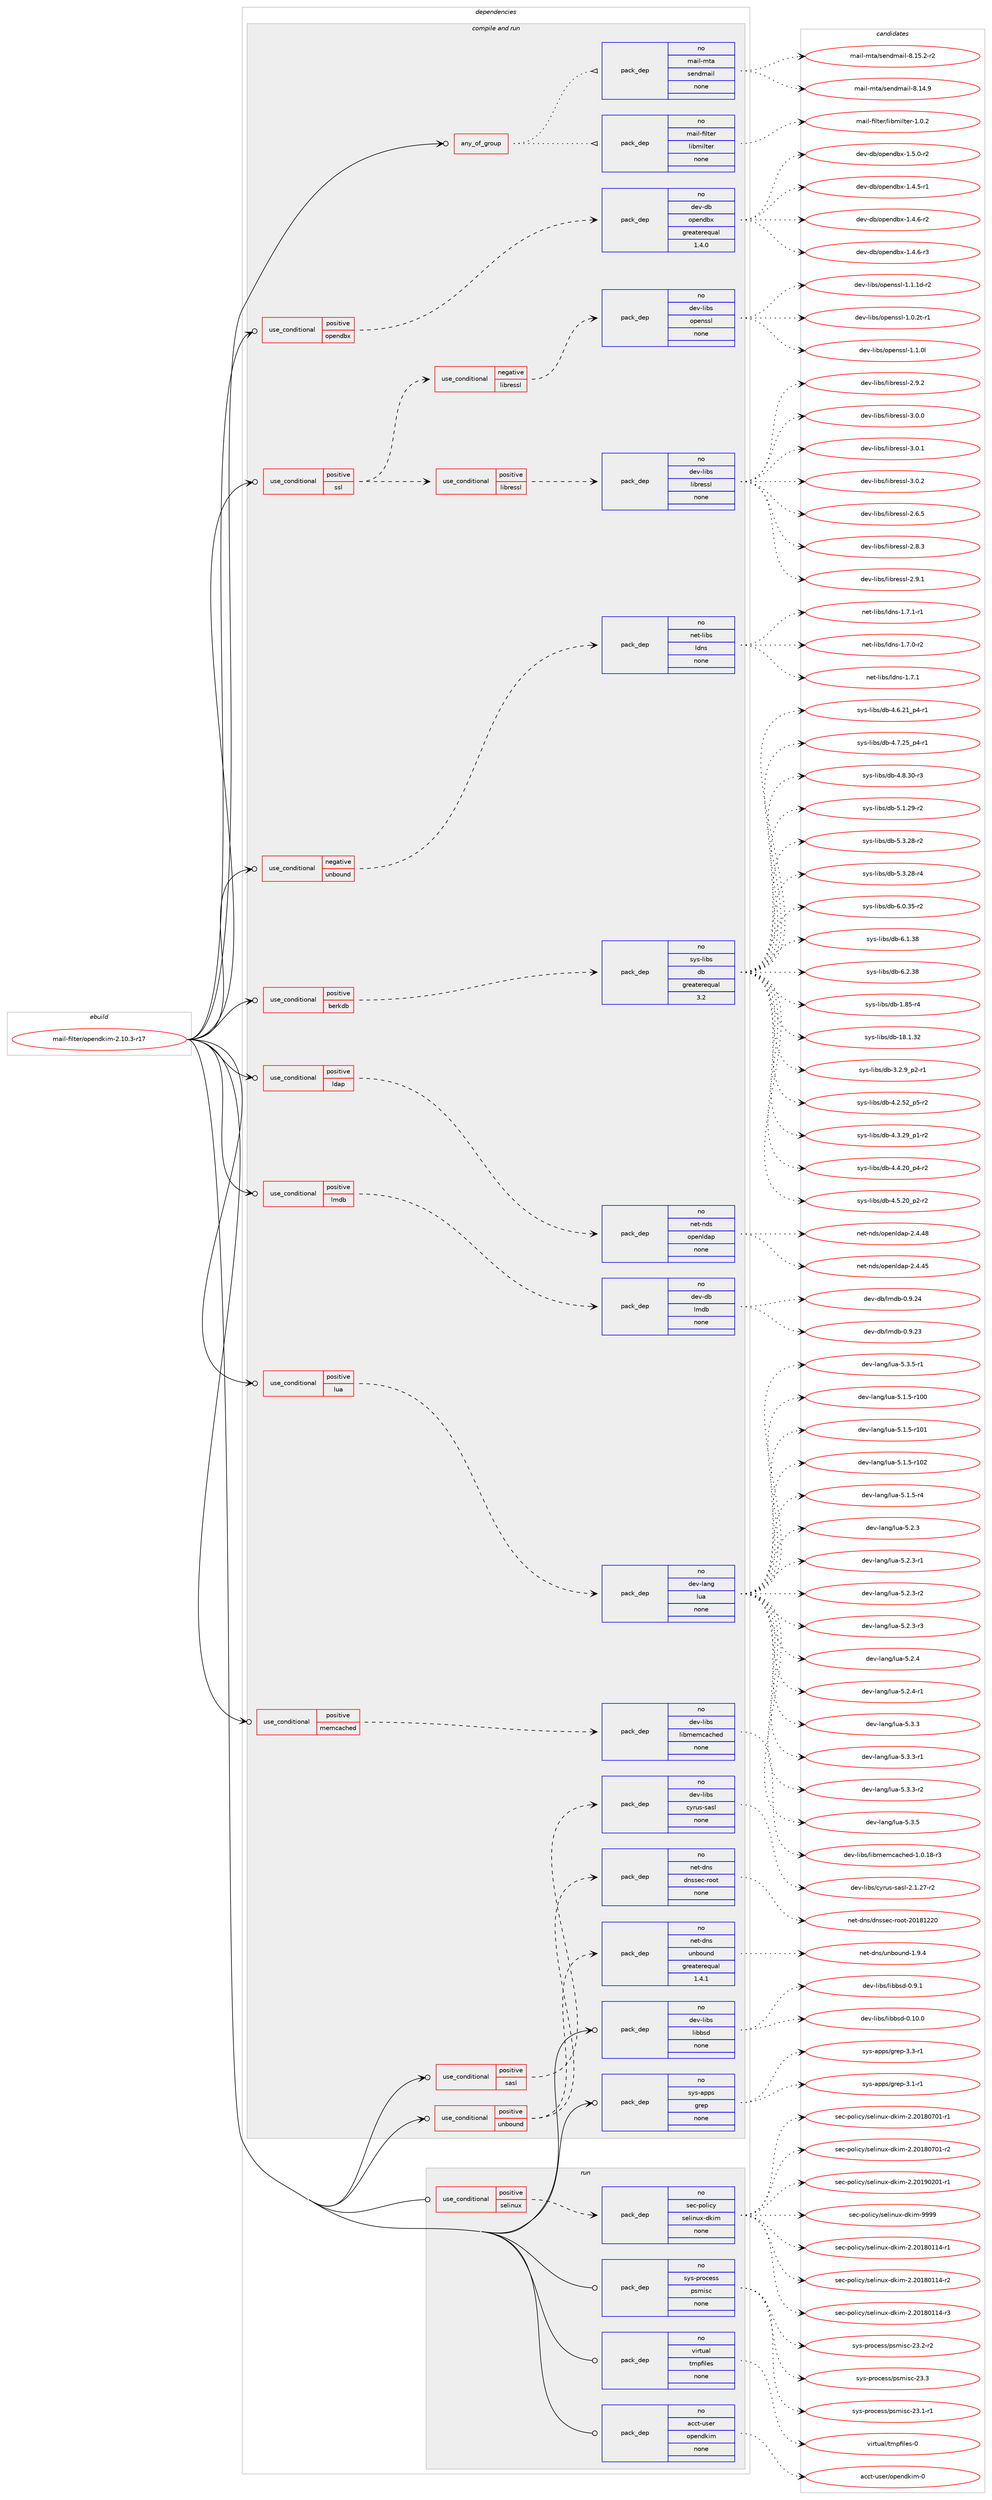 digraph prolog {

# *************
# Graph options
# *************

newrank=true;
concentrate=true;
compound=true;
graph [rankdir=LR,fontname=Helvetica,fontsize=10,ranksep=1.5];#, ranksep=2.5, nodesep=0.2];
edge  [arrowhead=vee];
node  [fontname=Helvetica,fontsize=10];

# **********
# The ebuild
# **********

subgraph cluster_leftcol {
color=gray;
rank=same;
label=<<i>ebuild</i>>;
id [label="mail-filter/opendkim-2.10.3-r17", color=red, width=4, href="../mail-filter/opendkim-2.10.3-r17.svg"];
}

# ****************
# The dependencies
# ****************

subgraph cluster_midcol {
color=gray;
label=<<i>dependencies</i>>;
subgraph cluster_compile {
fillcolor="#eeeeee";
style=filled;
label=<<i>compile</i>>;
}
subgraph cluster_compileandrun {
fillcolor="#eeeeee";
style=filled;
label=<<i>compile and run</i>>;
subgraph any12985 {
dependency772839 [label=<<TABLE BORDER="0" CELLBORDER="1" CELLSPACING="0" CELLPADDING="4"><TR><TD CELLPADDING="10">any_of_group</TD></TR></TABLE>>, shape=none, color=red];subgraph pack571029 {
dependency772840 [label=<<TABLE BORDER="0" CELLBORDER="1" CELLSPACING="0" CELLPADDING="4" WIDTH="220"><TR><TD ROWSPAN="6" CELLPADDING="30">pack_dep</TD></TR><TR><TD WIDTH="110">no</TD></TR><TR><TD>mail-filter</TD></TR><TR><TD>libmilter</TD></TR><TR><TD>none</TD></TR><TR><TD></TD></TR></TABLE>>, shape=none, color=blue];
}
dependency772839:e -> dependency772840:w [weight=20,style="dotted",arrowhead="oinv"];
subgraph pack571030 {
dependency772841 [label=<<TABLE BORDER="0" CELLBORDER="1" CELLSPACING="0" CELLPADDING="4" WIDTH="220"><TR><TD ROWSPAN="6" CELLPADDING="30">pack_dep</TD></TR><TR><TD WIDTH="110">no</TD></TR><TR><TD>mail-mta</TD></TR><TR><TD>sendmail</TD></TR><TR><TD>none</TD></TR><TR><TD></TD></TR></TABLE>>, shape=none, color=blue];
}
dependency772839:e -> dependency772841:w [weight=20,style="dotted",arrowhead="oinv"];
}
id:e -> dependency772839:w [weight=20,style="solid",arrowhead="odotvee"];
subgraph cond188413 {
dependency772842 [label=<<TABLE BORDER="0" CELLBORDER="1" CELLSPACING="0" CELLPADDING="4"><TR><TD ROWSPAN="3" CELLPADDING="10">use_conditional</TD></TR><TR><TD>negative</TD></TR><TR><TD>unbound</TD></TR></TABLE>>, shape=none, color=red];
subgraph pack571031 {
dependency772843 [label=<<TABLE BORDER="0" CELLBORDER="1" CELLSPACING="0" CELLPADDING="4" WIDTH="220"><TR><TD ROWSPAN="6" CELLPADDING="30">pack_dep</TD></TR><TR><TD WIDTH="110">no</TD></TR><TR><TD>net-libs</TD></TR><TR><TD>ldns</TD></TR><TR><TD>none</TD></TR><TR><TD></TD></TR></TABLE>>, shape=none, color=blue];
}
dependency772842:e -> dependency772843:w [weight=20,style="dashed",arrowhead="vee"];
}
id:e -> dependency772842:w [weight=20,style="solid",arrowhead="odotvee"];
subgraph cond188414 {
dependency772844 [label=<<TABLE BORDER="0" CELLBORDER="1" CELLSPACING="0" CELLPADDING="4"><TR><TD ROWSPAN="3" CELLPADDING="10">use_conditional</TD></TR><TR><TD>positive</TD></TR><TR><TD>berkdb</TD></TR></TABLE>>, shape=none, color=red];
subgraph pack571032 {
dependency772845 [label=<<TABLE BORDER="0" CELLBORDER="1" CELLSPACING="0" CELLPADDING="4" WIDTH="220"><TR><TD ROWSPAN="6" CELLPADDING="30">pack_dep</TD></TR><TR><TD WIDTH="110">no</TD></TR><TR><TD>sys-libs</TD></TR><TR><TD>db</TD></TR><TR><TD>greaterequal</TD></TR><TR><TD>3.2</TD></TR></TABLE>>, shape=none, color=blue];
}
dependency772844:e -> dependency772845:w [weight=20,style="dashed",arrowhead="vee"];
}
id:e -> dependency772844:w [weight=20,style="solid",arrowhead="odotvee"];
subgraph cond188415 {
dependency772846 [label=<<TABLE BORDER="0" CELLBORDER="1" CELLSPACING="0" CELLPADDING="4"><TR><TD ROWSPAN="3" CELLPADDING="10">use_conditional</TD></TR><TR><TD>positive</TD></TR><TR><TD>ldap</TD></TR></TABLE>>, shape=none, color=red];
subgraph pack571033 {
dependency772847 [label=<<TABLE BORDER="0" CELLBORDER="1" CELLSPACING="0" CELLPADDING="4" WIDTH="220"><TR><TD ROWSPAN="6" CELLPADDING="30">pack_dep</TD></TR><TR><TD WIDTH="110">no</TD></TR><TR><TD>net-nds</TD></TR><TR><TD>openldap</TD></TR><TR><TD>none</TD></TR><TR><TD></TD></TR></TABLE>>, shape=none, color=blue];
}
dependency772846:e -> dependency772847:w [weight=20,style="dashed",arrowhead="vee"];
}
id:e -> dependency772846:w [weight=20,style="solid",arrowhead="odotvee"];
subgraph cond188416 {
dependency772848 [label=<<TABLE BORDER="0" CELLBORDER="1" CELLSPACING="0" CELLPADDING="4"><TR><TD ROWSPAN="3" CELLPADDING="10">use_conditional</TD></TR><TR><TD>positive</TD></TR><TR><TD>lmdb</TD></TR></TABLE>>, shape=none, color=red];
subgraph pack571034 {
dependency772849 [label=<<TABLE BORDER="0" CELLBORDER="1" CELLSPACING="0" CELLPADDING="4" WIDTH="220"><TR><TD ROWSPAN="6" CELLPADDING="30">pack_dep</TD></TR><TR><TD WIDTH="110">no</TD></TR><TR><TD>dev-db</TD></TR><TR><TD>lmdb</TD></TR><TR><TD>none</TD></TR><TR><TD></TD></TR></TABLE>>, shape=none, color=blue];
}
dependency772848:e -> dependency772849:w [weight=20,style="dashed",arrowhead="vee"];
}
id:e -> dependency772848:w [weight=20,style="solid",arrowhead="odotvee"];
subgraph cond188417 {
dependency772850 [label=<<TABLE BORDER="0" CELLBORDER="1" CELLSPACING="0" CELLPADDING="4"><TR><TD ROWSPAN="3" CELLPADDING="10">use_conditional</TD></TR><TR><TD>positive</TD></TR><TR><TD>lua</TD></TR></TABLE>>, shape=none, color=red];
subgraph pack571035 {
dependency772851 [label=<<TABLE BORDER="0" CELLBORDER="1" CELLSPACING="0" CELLPADDING="4" WIDTH="220"><TR><TD ROWSPAN="6" CELLPADDING="30">pack_dep</TD></TR><TR><TD WIDTH="110">no</TD></TR><TR><TD>dev-lang</TD></TR><TR><TD>lua</TD></TR><TR><TD>none</TD></TR><TR><TD></TD></TR></TABLE>>, shape=none, color=blue];
}
dependency772850:e -> dependency772851:w [weight=20,style="dashed",arrowhead="vee"];
}
id:e -> dependency772850:w [weight=20,style="solid",arrowhead="odotvee"];
subgraph cond188418 {
dependency772852 [label=<<TABLE BORDER="0" CELLBORDER="1" CELLSPACING="0" CELLPADDING="4"><TR><TD ROWSPAN="3" CELLPADDING="10">use_conditional</TD></TR><TR><TD>positive</TD></TR><TR><TD>memcached</TD></TR></TABLE>>, shape=none, color=red];
subgraph pack571036 {
dependency772853 [label=<<TABLE BORDER="0" CELLBORDER="1" CELLSPACING="0" CELLPADDING="4" WIDTH="220"><TR><TD ROWSPAN="6" CELLPADDING="30">pack_dep</TD></TR><TR><TD WIDTH="110">no</TD></TR><TR><TD>dev-libs</TD></TR><TR><TD>libmemcached</TD></TR><TR><TD>none</TD></TR><TR><TD></TD></TR></TABLE>>, shape=none, color=blue];
}
dependency772852:e -> dependency772853:w [weight=20,style="dashed",arrowhead="vee"];
}
id:e -> dependency772852:w [weight=20,style="solid",arrowhead="odotvee"];
subgraph cond188419 {
dependency772854 [label=<<TABLE BORDER="0" CELLBORDER="1" CELLSPACING="0" CELLPADDING="4"><TR><TD ROWSPAN="3" CELLPADDING="10">use_conditional</TD></TR><TR><TD>positive</TD></TR><TR><TD>opendbx</TD></TR></TABLE>>, shape=none, color=red];
subgraph pack571037 {
dependency772855 [label=<<TABLE BORDER="0" CELLBORDER="1" CELLSPACING="0" CELLPADDING="4" WIDTH="220"><TR><TD ROWSPAN="6" CELLPADDING="30">pack_dep</TD></TR><TR><TD WIDTH="110">no</TD></TR><TR><TD>dev-db</TD></TR><TR><TD>opendbx</TD></TR><TR><TD>greaterequal</TD></TR><TR><TD>1.4.0</TD></TR></TABLE>>, shape=none, color=blue];
}
dependency772854:e -> dependency772855:w [weight=20,style="dashed",arrowhead="vee"];
}
id:e -> dependency772854:w [weight=20,style="solid",arrowhead="odotvee"];
subgraph cond188420 {
dependency772856 [label=<<TABLE BORDER="0" CELLBORDER="1" CELLSPACING="0" CELLPADDING="4"><TR><TD ROWSPAN="3" CELLPADDING="10">use_conditional</TD></TR><TR><TD>positive</TD></TR><TR><TD>sasl</TD></TR></TABLE>>, shape=none, color=red];
subgraph pack571038 {
dependency772857 [label=<<TABLE BORDER="0" CELLBORDER="1" CELLSPACING="0" CELLPADDING="4" WIDTH="220"><TR><TD ROWSPAN="6" CELLPADDING="30">pack_dep</TD></TR><TR><TD WIDTH="110">no</TD></TR><TR><TD>dev-libs</TD></TR><TR><TD>cyrus-sasl</TD></TR><TR><TD>none</TD></TR><TR><TD></TD></TR></TABLE>>, shape=none, color=blue];
}
dependency772856:e -> dependency772857:w [weight=20,style="dashed",arrowhead="vee"];
}
id:e -> dependency772856:w [weight=20,style="solid",arrowhead="odotvee"];
subgraph cond188421 {
dependency772858 [label=<<TABLE BORDER="0" CELLBORDER="1" CELLSPACING="0" CELLPADDING="4"><TR><TD ROWSPAN="3" CELLPADDING="10">use_conditional</TD></TR><TR><TD>positive</TD></TR><TR><TD>ssl</TD></TR></TABLE>>, shape=none, color=red];
subgraph cond188422 {
dependency772859 [label=<<TABLE BORDER="0" CELLBORDER="1" CELLSPACING="0" CELLPADDING="4"><TR><TD ROWSPAN="3" CELLPADDING="10">use_conditional</TD></TR><TR><TD>negative</TD></TR><TR><TD>libressl</TD></TR></TABLE>>, shape=none, color=red];
subgraph pack571039 {
dependency772860 [label=<<TABLE BORDER="0" CELLBORDER="1" CELLSPACING="0" CELLPADDING="4" WIDTH="220"><TR><TD ROWSPAN="6" CELLPADDING="30">pack_dep</TD></TR><TR><TD WIDTH="110">no</TD></TR><TR><TD>dev-libs</TD></TR><TR><TD>openssl</TD></TR><TR><TD>none</TD></TR><TR><TD></TD></TR></TABLE>>, shape=none, color=blue];
}
dependency772859:e -> dependency772860:w [weight=20,style="dashed",arrowhead="vee"];
}
dependency772858:e -> dependency772859:w [weight=20,style="dashed",arrowhead="vee"];
subgraph cond188423 {
dependency772861 [label=<<TABLE BORDER="0" CELLBORDER="1" CELLSPACING="0" CELLPADDING="4"><TR><TD ROWSPAN="3" CELLPADDING="10">use_conditional</TD></TR><TR><TD>positive</TD></TR><TR><TD>libressl</TD></TR></TABLE>>, shape=none, color=red];
subgraph pack571040 {
dependency772862 [label=<<TABLE BORDER="0" CELLBORDER="1" CELLSPACING="0" CELLPADDING="4" WIDTH="220"><TR><TD ROWSPAN="6" CELLPADDING="30">pack_dep</TD></TR><TR><TD WIDTH="110">no</TD></TR><TR><TD>dev-libs</TD></TR><TR><TD>libressl</TD></TR><TR><TD>none</TD></TR><TR><TD></TD></TR></TABLE>>, shape=none, color=blue];
}
dependency772861:e -> dependency772862:w [weight=20,style="dashed",arrowhead="vee"];
}
dependency772858:e -> dependency772861:w [weight=20,style="dashed",arrowhead="vee"];
}
id:e -> dependency772858:w [weight=20,style="solid",arrowhead="odotvee"];
subgraph cond188424 {
dependency772863 [label=<<TABLE BORDER="0" CELLBORDER="1" CELLSPACING="0" CELLPADDING="4"><TR><TD ROWSPAN="3" CELLPADDING="10">use_conditional</TD></TR><TR><TD>positive</TD></TR><TR><TD>unbound</TD></TR></TABLE>>, shape=none, color=red];
subgraph pack571041 {
dependency772864 [label=<<TABLE BORDER="0" CELLBORDER="1" CELLSPACING="0" CELLPADDING="4" WIDTH="220"><TR><TD ROWSPAN="6" CELLPADDING="30">pack_dep</TD></TR><TR><TD WIDTH="110">no</TD></TR><TR><TD>net-dns</TD></TR><TR><TD>unbound</TD></TR><TR><TD>greaterequal</TD></TR><TR><TD>1.4.1</TD></TR></TABLE>>, shape=none, color=blue];
}
dependency772863:e -> dependency772864:w [weight=20,style="dashed",arrowhead="vee"];
subgraph pack571042 {
dependency772865 [label=<<TABLE BORDER="0" CELLBORDER="1" CELLSPACING="0" CELLPADDING="4" WIDTH="220"><TR><TD ROWSPAN="6" CELLPADDING="30">pack_dep</TD></TR><TR><TD WIDTH="110">no</TD></TR><TR><TD>net-dns</TD></TR><TR><TD>dnssec-root</TD></TR><TR><TD>none</TD></TR><TR><TD></TD></TR></TABLE>>, shape=none, color=blue];
}
dependency772863:e -> dependency772865:w [weight=20,style="dashed",arrowhead="vee"];
}
id:e -> dependency772863:w [weight=20,style="solid",arrowhead="odotvee"];
subgraph pack571043 {
dependency772866 [label=<<TABLE BORDER="0" CELLBORDER="1" CELLSPACING="0" CELLPADDING="4" WIDTH="220"><TR><TD ROWSPAN="6" CELLPADDING="30">pack_dep</TD></TR><TR><TD WIDTH="110">no</TD></TR><TR><TD>dev-libs</TD></TR><TR><TD>libbsd</TD></TR><TR><TD>none</TD></TR><TR><TD></TD></TR></TABLE>>, shape=none, color=blue];
}
id:e -> dependency772866:w [weight=20,style="solid",arrowhead="odotvee"];
subgraph pack571044 {
dependency772867 [label=<<TABLE BORDER="0" CELLBORDER="1" CELLSPACING="0" CELLPADDING="4" WIDTH="220"><TR><TD ROWSPAN="6" CELLPADDING="30">pack_dep</TD></TR><TR><TD WIDTH="110">no</TD></TR><TR><TD>sys-apps</TD></TR><TR><TD>grep</TD></TR><TR><TD>none</TD></TR><TR><TD></TD></TR></TABLE>>, shape=none, color=blue];
}
id:e -> dependency772867:w [weight=20,style="solid",arrowhead="odotvee"];
}
subgraph cluster_run {
fillcolor="#eeeeee";
style=filled;
label=<<i>run</i>>;
subgraph cond188425 {
dependency772868 [label=<<TABLE BORDER="0" CELLBORDER="1" CELLSPACING="0" CELLPADDING="4"><TR><TD ROWSPAN="3" CELLPADDING="10">use_conditional</TD></TR><TR><TD>positive</TD></TR><TR><TD>selinux</TD></TR></TABLE>>, shape=none, color=red];
subgraph pack571045 {
dependency772869 [label=<<TABLE BORDER="0" CELLBORDER="1" CELLSPACING="0" CELLPADDING="4" WIDTH="220"><TR><TD ROWSPAN="6" CELLPADDING="30">pack_dep</TD></TR><TR><TD WIDTH="110">no</TD></TR><TR><TD>sec-policy</TD></TR><TR><TD>selinux-dkim</TD></TR><TR><TD>none</TD></TR><TR><TD></TD></TR></TABLE>>, shape=none, color=blue];
}
dependency772868:e -> dependency772869:w [weight=20,style="dashed",arrowhead="vee"];
}
id:e -> dependency772868:w [weight=20,style="solid",arrowhead="odot"];
subgraph pack571046 {
dependency772870 [label=<<TABLE BORDER="0" CELLBORDER="1" CELLSPACING="0" CELLPADDING="4" WIDTH="220"><TR><TD ROWSPAN="6" CELLPADDING="30">pack_dep</TD></TR><TR><TD WIDTH="110">no</TD></TR><TR><TD>acct-user</TD></TR><TR><TD>opendkim</TD></TR><TR><TD>none</TD></TR><TR><TD></TD></TR></TABLE>>, shape=none, color=blue];
}
id:e -> dependency772870:w [weight=20,style="solid",arrowhead="odot"];
subgraph pack571047 {
dependency772871 [label=<<TABLE BORDER="0" CELLBORDER="1" CELLSPACING="0" CELLPADDING="4" WIDTH="220"><TR><TD ROWSPAN="6" CELLPADDING="30">pack_dep</TD></TR><TR><TD WIDTH="110">no</TD></TR><TR><TD>sys-process</TD></TR><TR><TD>psmisc</TD></TR><TR><TD>none</TD></TR><TR><TD></TD></TR></TABLE>>, shape=none, color=blue];
}
id:e -> dependency772871:w [weight=20,style="solid",arrowhead="odot"];
subgraph pack571048 {
dependency772872 [label=<<TABLE BORDER="0" CELLBORDER="1" CELLSPACING="0" CELLPADDING="4" WIDTH="220"><TR><TD ROWSPAN="6" CELLPADDING="30">pack_dep</TD></TR><TR><TD WIDTH="110">no</TD></TR><TR><TD>virtual</TD></TR><TR><TD>tmpfiles</TD></TR><TR><TD>none</TD></TR><TR><TD></TD></TR></TABLE>>, shape=none, color=blue];
}
id:e -> dependency772872:w [weight=20,style="solid",arrowhead="odot"];
}
}

# **************
# The candidates
# **************

subgraph cluster_choices {
rank=same;
color=gray;
label=<<i>candidates</i>>;

subgraph choice571029 {
color=black;
nodesep=1;
choice10997105108451021051081161011144710810598109105108116101114454946484650 [label="mail-filter/libmilter-1.0.2", color=red, width=4,href="../mail-filter/libmilter-1.0.2.svg"];
dependency772840:e -> choice10997105108451021051081161011144710810598109105108116101114454946484650:w [style=dotted,weight="100"];
}
subgraph choice571030 {
color=black;
nodesep=1;
choice109971051084510911697471151011101001099710510845564649524657 [label="mail-mta/sendmail-8.14.9", color=red, width=4,href="../mail-mta/sendmail-8.14.9.svg"];
choice1099710510845109116974711510111010010997105108455646495346504511450 [label="mail-mta/sendmail-8.15.2-r2", color=red, width=4,href="../mail-mta/sendmail-8.15.2-r2.svg"];
dependency772841:e -> choice109971051084510911697471151011101001099710510845564649524657:w [style=dotted,weight="100"];
dependency772841:e -> choice1099710510845109116974711510111010010997105108455646495346504511450:w [style=dotted,weight="100"];
}
subgraph choice571031 {
color=black;
nodesep=1;
choice1101011164510810598115471081001101154549465546484511450 [label="net-libs/ldns-1.7.0-r2", color=red, width=4,href="../net-libs/ldns-1.7.0-r2.svg"];
choice110101116451081059811547108100110115454946554649 [label="net-libs/ldns-1.7.1", color=red, width=4,href="../net-libs/ldns-1.7.1.svg"];
choice1101011164510810598115471081001101154549465546494511449 [label="net-libs/ldns-1.7.1-r1", color=red, width=4,href="../net-libs/ldns-1.7.1-r1.svg"];
dependency772843:e -> choice1101011164510810598115471081001101154549465546484511450:w [style=dotted,weight="100"];
dependency772843:e -> choice110101116451081059811547108100110115454946554649:w [style=dotted,weight="100"];
dependency772843:e -> choice1101011164510810598115471081001101154549465546494511449:w [style=dotted,weight="100"];
}
subgraph choice571032 {
color=black;
nodesep=1;
choice1151211154510810598115471009845494656534511452 [label="sys-libs/db-1.85-r4", color=red, width=4,href="../sys-libs/db-1.85-r4.svg"];
choice115121115451081059811547100984549564649465150 [label="sys-libs/db-18.1.32", color=red, width=4,href="../sys-libs/db-18.1.32.svg"];
choice1151211154510810598115471009845514650465795112504511449 [label="sys-libs/db-3.2.9_p2-r1", color=red, width=4,href="../sys-libs/db-3.2.9_p2-r1.svg"];
choice115121115451081059811547100984552465046535095112534511450 [label="sys-libs/db-4.2.52_p5-r2", color=red, width=4,href="../sys-libs/db-4.2.52_p5-r2.svg"];
choice115121115451081059811547100984552465146505795112494511450 [label="sys-libs/db-4.3.29_p1-r2", color=red, width=4,href="../sys-libs/db-4.3.29_p1-r2.svg"];
choice115121115451081059811547100984552465246504895112524511450 [label="sys-libs/db-4.4.20_p4-r2", color=red, width=4,href="../sys-libs/db-4.4.20_p4-r2.svg"];
choice115121115451081059811547100984552465346504895112504511450 [label="sys-libs/db-4.5.20_p2-r2", color=red, width=4,href="../sys-libs/db-4.5.20_p2-r2.svg"];
choice115121115451081059811547100984552465446504995112524511449 [label="sys-libs/db-4.6.21_p4-r1", color=red, width=4,href="../sys-libs/db-4.6.21_p4-r1.svg"];
choice115121115451081059811547100984552465546505395112524511449 [label="sys-libs/db-4.7.25_p4-r1", color=red, width=4,href="../sys-libs/db-4.7.25_p4-r1.svg"];
choice11512111545108105981154710098455246564651484511451 [label="sys-libs/db-4.8.30-r3", color=red, width=4,href="../sys-libs/db-4.8.30-r3.svg"];
choice11512111545108105981154710098455346494650574511450 [label="sys-libs/db-5.1.29-r2", color=red, width=4,href="../sys-libs/db-5.1.29-r2.svg"];
choice11512111545108105981154710098455346514650564511450 [label="sys-libs/db-5.3.28-r2", color=red, width=4,href="../sys-libs/db-5.3.28-r2.svg"];
choice11512111545108105981154710098455346514650564511452 [label="sys-libs/db-5.3.28-r4", color=red, width=4,href="../sys-libs/db-5.3.28-r4.svg"];
choice11512111545108105981154710098455446484651534511450 [label="sys-libs/db-6.0.35-r2", color=red, width=4,href="../sys-libs/db-6.0.35-r2.svg"];
choice1151211154510810598115471009845544649465156 [label="sys-libs/db-6.1.38", color=red, width=4,href="../sys-libs/db-6.1.38.svg"];
choice1151211154510810598115471009845544650465156 [label="sys-libs/db-6.2.38", color=red, width=4,href="../sys-libs/db-6.2.38.svg"];
dependency772845:e -> choice1151211154510810598115471009845494656534511452:w [style=dotted,weight="100"];
dependency772845:e -> choice115121115451081059811547100984549564649465150:w [style=dotted,weight="100"];
dependency772845:e -> choice1151211154510810598115471009845514650465795112504511449:w [style=dotted,weight="100"];
dependency772845:e -> choice115121115451081059811547100984552465046535095112534511450:w [style=dotted,weight="100"];
dependency772845:e -> choice115121115451081059811547100984552465146505795112494511450:w [style=dotted,weight="100"];
dependency772845:e -> choice115121115451081059811547100984552465246504895112524511450:w [style=dotted,weight="100"];
dependency772845:e -> choice115121115451081059811547100984552465346504895112504511450:w [style=dotted,weight="100"];
dependency772845:e -> choice115121115451081059811547100984552465446504995112524511449:w [style=dotted,weight="100"];
dependency772845:e -> choice115121115451081059811547100984552465546505395112524511449:w [style=dotted,weight="100"];
dependency772845:e -> choice11512111545108105981154710098455246564651484511451:w [style=dotted,weight="100"];
dependency772845:e -> choice11512111545108105981154710098455346494650574511450:w [style=dotted,weight="100"];
dependency772845:e -> choice11512111545108105981154710098455346514650564511450:w [style=dotted,weight="100"];
dependency772845:e -> choice11512111545108105981154710098455346514650564511452:w [style=dotted,weight="100"];
dependency772845:e -> choice11512111545108105981154710098455446484651534511450:w [style=dotted,weight="100"];
dependency772845:e -> choice1151211154510810598115471009845544649465156:w [style=dotted,weight="100"];
dependency772845:e -> choice1151211154510810598115471009845544650465156:w [style=dotted,weight="100"];
}
subgraph choice571033 {
color=black;
nodesep=1;
choice11010111645110100115471111121011101081009711245504652465253 [label="net-nds/openldap-2.4.45", color=red, width=4,href="../net-nds/openldap-2.4.45.svg"];
choice11010111645110100115471111121011101081009711245504652465256 [label="net-nds/openldap-2.4.48", color=red, width=4,href="../net-nds/openldap-2.4.48.svg"];
dependency772847:e -> choice11010111645110100115471111121011101081009711245504652465253:w [style=dotted,weight="100"];
dependency772847:e -> choice11010111645110100115471111121011101081009711245504652465256:w [style=dotted,weight="100"];
}
subgraph choice571034 {
color=black;
nodesep=1;
choice1001011184510098471081091009845484657465051 [label="dev-db/lmdb-0.9.23", color=red, width=4,href="../dev-db/lmdb-0.9.23.svg"];
choice1001011184510098471081091009845484657465052 [label="dev-db/lmdb-0.9.24", color=red, width=4,href="../dev-db/lmdb-0.9.24.svg"];
dependency772849:e -> choice1001011184510098471081091009845484657465051:w [style=dotted,weight="100"];
dependency772849:e -> choice1001011184510098471081091009845484657465052:w [style=dotted,weight="100"];
}
subgraph choice571035 {
color=black;
nodesep=1;
choice1001011184510897110103471081179745534649465345114494848 [label="dev-lang/lua-5.1.5-r100", color=red, width=4,href="../dev-lang/lua-5.1.5-r100.svg"];
choice1001011184510897110103471081179745534649465345114494849 [label="dev-lang/lua-5.1.5-r101", color=red, width=4,href="../dev-lang/lua-5.1.5-r101.svg"];
choice1001011184510897110103471081179745534649465345114494850 [label="dev-lang/lua-5.1.5-r102", color=red, width=4,href="../dev-lang/lua-5.1.5-r102.svg"];
choice100101118451089711010347108117974553464946534511452 [label="dev-lang/lua-5.1.5-r4", color=red, width=4,href="../dev-lang/lua-5.1.5-r4.svg"];
choice10010111845108971101034710811797455346504651 [label="dev-lang/lua-5.2.3", color=red, width=4,href="../dev-lang/lua-5.2.3.svg"];
choice100101118451089711010347108117974553465046514511449 [label="dev-lang/lua-5.2.3-r1", color=red, width=4,href="../dev-lang/lua-5.2.3-r1.svg"];
choice100101118451089711010347108117974553465046514511450 [label="dev-lang/lua-5.2.3-r2", color=red, width=4,href="../dev-lang/lua-5.2.3-r2.svg"];
choice100101118451089711010347108117974553465046514511451 [label="dev-lang/lua-5.2.3-r3", color=red, width=4,href="../dev-lang/lua-5.2.3-r3.svg"];
choice10010111845108971101034710811797455346504652 [label="dev-lang/lua-5.2.4", color=red, width=4,href="../dev-lang/lua-5.2.4.svg"];
choice100101118451089711010347108117974553465046524511449 [label="dev-lang/lua-5.2.4-r1", color=red, width=4,href="../dev-lang/lua-5.2.4-r1.svg"];
choice10010111845108971101034710811797455346514651 [label="dev-lang/lua-5.3.3", color=red, width=4,href="../dev-lang/lua-5.3.3.svg"];
choice100101118451089711010347108117974553465146514511449 [label="dev-lang/lua-5.3.3-r1", color=red, width=4,href="../dev-lang/lua-5.3.3-r1.svg"];
choice100101118451089711010347108117974553465146514511450 [label="dev-lang/lua-5.3.3-r2", color=red, width=4,href="../dev-lang/lua-5.3.3-r2.svg"];
choice10010111845108971101034710811797455346514653 [label="dev-lang/lua-5.3.5", color=red, width=4,href="../dev-lang/lua-5.3.5.svg"];
choice100101118451089711010347108117974553465146534511449 [label="dev-lang/lua-5.3.5-r1", color=red, width=4,href="../dev-lang/lua-5.3.5-r1.svg"];
dependency772851:e -> choice1001011184510897110103471081179745534649465345114494848:w [style=dotted,weight="100"];
dependency772851:e -> choice1001011184510897110103471081179745534649465345114494849:w [style=dotted,weight="100"];
dependency772851:e -> choice1001011184510897110103471081179745534649465345114494850:w [style=dotted,weight="100"];
dependency772851:e -> choice100101118451089711010347108117974553464946534511452:w [style=dotted,weight="100"];
dependency772851:e -> choice10010111845108971101034710811797455346504651:w [style=dotted,weight="100"];
dependency772851:e -> choice100101118451089711010347108117974553465046514511449:w [style=dotted,weight="100"];
dependency772851:e -> choice100101118451089711010347108117974553465046514511450:w [style=dotted,weight="100"];
dependency772851:e -> choice100101118451089711010347108117974553465046514511451:w [style=dotted,weight="100"];
dependency772851:e -> choice10010111845108971101034710811797455346504652:w [style=dotted,weight="100"];
dependency772851:e -> choice100101118451089711010347108117974553465046524511449:w [style=dotted,weight="100"];
dependency772851:e -> choice10010111845108971101034710811797455346514651:w [style=dotted,weight="100"];
dependency772851:e -> choice100101118451089711010347108117974553465146514511449:w [style=dotted,weight="100"];
dependency772851:e -> choice100101118451089711010347108117974553465146514511450:w [style=dotted,weight="100"];
dependency772851:e -> choice10010111845108971101034710811797455346514653:w [style=dotted,weight="100"];
dependency772851:e -> choice100101118451089711010347108117974553465146534511449:w [style=dotted,weight="100"];
}
subgraph choice571036 {
color=black;
nodesep=1;
choice10010111845108105981154710810598109101109999799104101100454946484649564511451 [label="dev-libs/libmemcached-1.0.18-r3", color=red, width=4,href="../dev-libs/libmemcached-1.0.18-r3.svg"];
dependency772853:e -> choice10010111845108105981154710810598109101109999799104101100454946484649564511451:w [style=dotted,weight="100"];
}
subgraph choice571037 {
color=black;
nodesep=1;
choice100101118451009847111112101110100981204549465246534511449 [label="dev-db/opendbx-1.4.5-r1", color=red, width=4,href="../dev-db/opendbx-1.4.5-r1.svg"];
choice100101118451009847111112101110100981204549465246544511450 [label="dev-db/opendbx-1.4.6-r2", color=red, width=4,href="../dev-db/opendbx-1.4.6-r2.svg"];
choice100101118451009847111112101110100981204549465246544511451 [label="dev-db/opendbx-1.4.6-r3", color=red, width=4,href="../dev-db/opendbx-1.4.6-r3.svg"];
choice100101118451009847111112101110100981204549465346484511450 [label="dev-db/opendbx-1.5.0-r2", color=red, width=4,href="../dev-db/opendbx-1.5.0-r2.svg"];
dependency772855:e -> choice100101118451009847111112101110100981204549465246534511449:w [style=dotted,weight="100"];
dependency772855:e -> choice100101118451009847111112101110100981204549465246544511450:w [style=dotted,weight="100"];
dependency772855:e -> choice100101118451009847111112101110100981204549465246544511451:w [style=dotted,weight="100"];
dependency772855:e -> choice100101118451009847111112101110100981204549465346484511450:w [style=dotted,weight="100"];
}
subgraph choice571038 {
color=black;
nodesep=1;
choice100101118451081059811547991211141171154511597115108455046494650554511450 [label="dev-libs/cyrus-sasl-2.1.27-r2", color=red, width=4,href="../dev-libs/cyrus-sasl-2.1.27-r2.svg"];
dependency772857:e -> choice100101118451081059811547991211141171154511597115108455046494650554511450:w [style=dotted,weight="100"];
}
subgraph choice571039 {
color=black;
nodesep=1;
choice1001011184510810598115471111121011101151151084549464846501164511449 [label="dev-libs/openssl-1.0.2t-r1", color=red, width=4,href="../dev-libs/openssl-1.0.2t-r1.svg"];
choice100101118451081059811547111112101110115115108454946494648108 [label="dev-libs/openssl-1.1.0l", color=red, width=4,href="../dev-libs/openssl-1.1.0l.svg"];
choice1001011184510810598115471111121011101151151084549464946491004511450 [label="dev-libs/openssl-1.1.1d-r2", color=red, width=4,href="../dev-libs/openssl-1.1.1d-r2.svg"];
dependency772860:e -> choice1001011184510810598115471111121011101151151084549464846501164511449:w [style=dotted,weight="100"];
dependency772860:e -> choice100101118451081059811547111112101110115115108454946494648108:w [style=dotted,weight="100"];
dependency772860:e -> choice1001011184510810598115471111121011101151151084549464946491004511450:w [style=dotted,weight="100"];
}
subgraph choice571040 {
color=black;
nodesep=1;
choice10010111845108105981154710810598114101115115108455046544653 [label="dev-libs/libressl-2.6.5", color=red, width=4,href="../dev-libs/libressl-2.6.5.svg"];
choice10010111845108105981154710810598114101115115108455046564651 [label="dev-libs/libressl-2.8.3", color=red, width=4,href="../dev-libs/libressl-2.8.3.svg"];
choice10010111845108105981154710810598114101115115108455046574649 [label="dev-libs/libressl-2.9.1", color=red, width=4,href="../dev-libs/libressl-2.9.1.svg"];
choice10010111845108105981154710810598114101115115108455046574650 [label="dev-libs/libressl-2.9.2", color=red, width=4,href="../dev-libs/libressl-2.9.2.svg"];
choice10010111845108105981154710810598114101115115108455146484648 [label="dev-libs/libressl-3.0.0", color=red, width=4,href="../dev-libs/libressl-3.0.0.svg"];
choice10010111845108105981154710810598114101115115108455146484649 [label="dev-libs/libressl-3.0.1", color=red, width=4,href="../dev-libs/libressl-3.0.1.svg"];
choice10010111845108105981154710810598114101115115108455146484650 [label="dev-libs/libressl-3.0.2", color=red, width=4,href="../dev-libs/libressl-3.0.2.svg"];
dependency772862:e -> choice10010111845108105981154710810598114101115115108455046544653:w [style=dotted,weight="100"];
dependency772862:e -> choice10010111845108105981154710810598114101115115108455046564651:w [style=dotted,weight="100"];
dependency772862:e -> choice10010111845108105981154710810598114101115115108455046574649:w [style=dotted,weight="100"];
dependency772862:e -> choice10010111845108105981154710810598114101115115108455046574650:w [style=dotted,weight="100"];
dependency772862:e -> choice10010111845108105981154710810598114101115115108455146484648:w [style=dotted,weight="100"];
dependency772862:e -> choice10010111845108105981154710810598114101115115108455146484649:w [style=dotted,weight="100"];
dependency772862:e -> choice10010111845108105981154710810598114101115115108455146484650:w [style=dotted,weight="100"];
}
subgraph choice571041 {
color=black;
nodesep=1;
choice110101116451001101154711711098111117110100454946574652 [label="net-dns/unbound-1.9.4", color=red, width=4,href="../net-dns/unbound-1.9.4.svg"];
dependency772864:e -> choice110101116451001101154711711098111117110100454946574652:w [style=dotted,weight="100"];
}
subgraph choice571042 {
color=black;
nodesep=1;
choice11010111645100110115471001101151151019945114111111116455048495649505048 [label="net-dns/dnssec-root-20181220", color=red, width=4,href="../net-dns/dnssec-root-20181220.svg"];
dependency772865:e -> choice11010111645100110115471001101151151019945114111111116455048495649505048:w [style=dotted,weight="100"];
}
subgraph choice571043 {
color=black;
nodesep=1;
choice100101118451081059811547108105989811510045484649484648 [label="dev-libs/libbsd-0.10.0", color=red, width=4,href="../dev-libs/libbsd-0.10.0.svg"];
choice1001011184510810598115471081059898115100454846574649 [label="dev-libs/libbsd-0.9.1", color=red, width=4,href="../dev-libs/libbsd-0.9.1.svg"];
dependency772866:e -> choice100101118451081059811547108105989811510045484649484648:w [style=dotted,weight="100"];
dependency772866:e -> choice1001011184510810598115471081059898115100454846574649:w [style=dotted,weight="100"];
}
subgraph choice571044 {
color=black;
nodesep=1;
choice115121115459711211211547103114101112455146494511449 [label="sys-apps/grep-3.1-r1", color=red, width=4,href="../sys-apps/grep-3.1-r1.svg"];
choice115121115459711211211547103114101112455146514511449 [label="sys-apps/grep-3.3-r1", color=red, width=4,href="../sys-apps/grep-3.3-r1.svg"];
dependency772867:e -> choice115121115459711211211547103114101112455146494511449:w [style=dotted,weight="100"];
dependency772867:e -> choice115121115459711211211547103114101112455146514511449:w [style=dotted,weight="100"];
}
subgraph choice571045 {
color=black;
nodesep=1;
choice115101994511211110810599121471151011081051101171204510010710510945504650484956484949524511449 [label="sec-policy/selinux-dkim-2.20180114-r1", color=red, width=4,href="../sec-policy/selinux-dkim-2.20180114-r1.svg"];
choice115101994511211110810599121471151011081051101171204510010710510945504650484956484949524511450 [label="sec-policy/selinux-dkim-2.20180114-r2", color=red, width=4,href="../sec-policy/selinux-dkim-2.20180114-r2.svg"];
choice115101994511211110810599121471151011081051101171204510010710510945504650484956484949524511451 [label="sec-policy/selinux-dkim-2.20180114-r3", color=red, width=4,href="../sec-policy/selinux-dkim-2.20180114-r3.svg"];
choice115101994511211110810599121471151011081051101171204510010710510945504650484956485548494511449 [label="sec-policy/selinux-dkim-2.20180701-r1", color=red, width=4,href="../sec-policy/selinux-dkim-2.20180701-r1.svg"];
choice115101994511211110810599121471151011081051101171204510010710510945504650484956485548494511450 [label="sec-policy/selinux-dkim-2.20180701-r2", color=red, width=4,href="../sec-policy/selinux-dkim-2.20180701-r2.svg"];
choice115101994511211110810599121471151011081051101171204510010710510945504650484957485048494511449 [label="sec-policy/selinux-dkim-2.20190201-r1", color=red, width=4,href="../sec-policy/selinux-dkim-2.20190201-r1.svg"];
choice11510199451121111081059912147115101108105110117120451001071051094557575757 [label="sec-policy/selinux-dkim-9999", color=red, width=4,href="../sec-policy/selinux-dkim-9999.svg"];
dependency772869:e -> choice115101994511211110810599121471151011081051101171204510010710510945504650484956484949524511449:w [style=dotted,weight="100"];
dependency772869:e -> choice115101994511211110810599121471151011081051101171204510010710510945504650484956484949524511450:w [style=dotted,weight="100"];
dependency772869:e -> choice115101994511211110810599121471151011081051101171204510010710510945504650484956484949524511451:w [style=dotted,weight="100"];
dependency772869:e -> choice115101994511211110810599121471151011081051101171204510010710510945504650484956485548494511449:w [style=dotted,weight="100"];
dependency772869:e -> choice115101994511211110810599121471151011081051101171204510010710510945504650484956485548494511450:w [style=dotted,weight="100"];
dependency772869:e -> choice115101994511211110810599121471151011081051101171204510010710510945504650484957485048494511449:w [style=dotted,weight="100"];
dependency772869:e -> choice11510199451121111081059912147115101108105110117120451001071051094557575757:w [style=dotted,weight="100"];
}
subgraph choice571046 {
color=black;
nodesep=1;
choice97999911645117115101114471111121011101001071051094548 [label="acct-user/opendkim-0", color=red, width=4,href="../acct-user/opendkim-0.svg"];
dependency772870:e -> choice97999911645117115101114471111121011101001071051094548:w [style=dotted,weight="100"];
}
subgraph choice571047 {
color=black;
nodesep=1;
choice1151211154511211411199101115115471121151091051159945505146494511449 [label="sys-process/psmisc-23.1-r1", color=red, width=4,href="../sys-process/psmisc-23.1-r1.svg"];
choice1151211154511211411199101115115471121151091051159945505146504511450 [label="sys-process/psmisc-23.2-r2", color=red, width=4,href="../sys-process/psmisc-23.2-r2.svg"];
choice115121115451121141119910111511547112115109105115994550514651 [label="sys-process/psmisc-23.3", color=red, width=4,href="../sys-process/psmisc-23.3.svg"];
dependency772871:e -> choice1151211154511211411199101115115471121151091051159945505146494511449:w [style=dotted,weight="100"];
dependency772871:e -> choice1151211154511211411199101115115471121151091051159945505146504511450:w [style=dotted,weight="100"];
dependency772871:e -> choice115121115451121141119910111511547112115109105115994550514651:w [style=dotted,weight="100"];
}
subgraph choice571048 {
color=black;
nodesep=1;
choice11810511411611797108471161091121021051081011154548 [label="virtual/tmpfiles-0", color=red, width=4,href="../virtual/tmpfiles-0.svg"];
dependency772872:e -> choice11810511411611797108471161091121021051081011154548:w [style=dotted,weight="100"];
}
}

}
